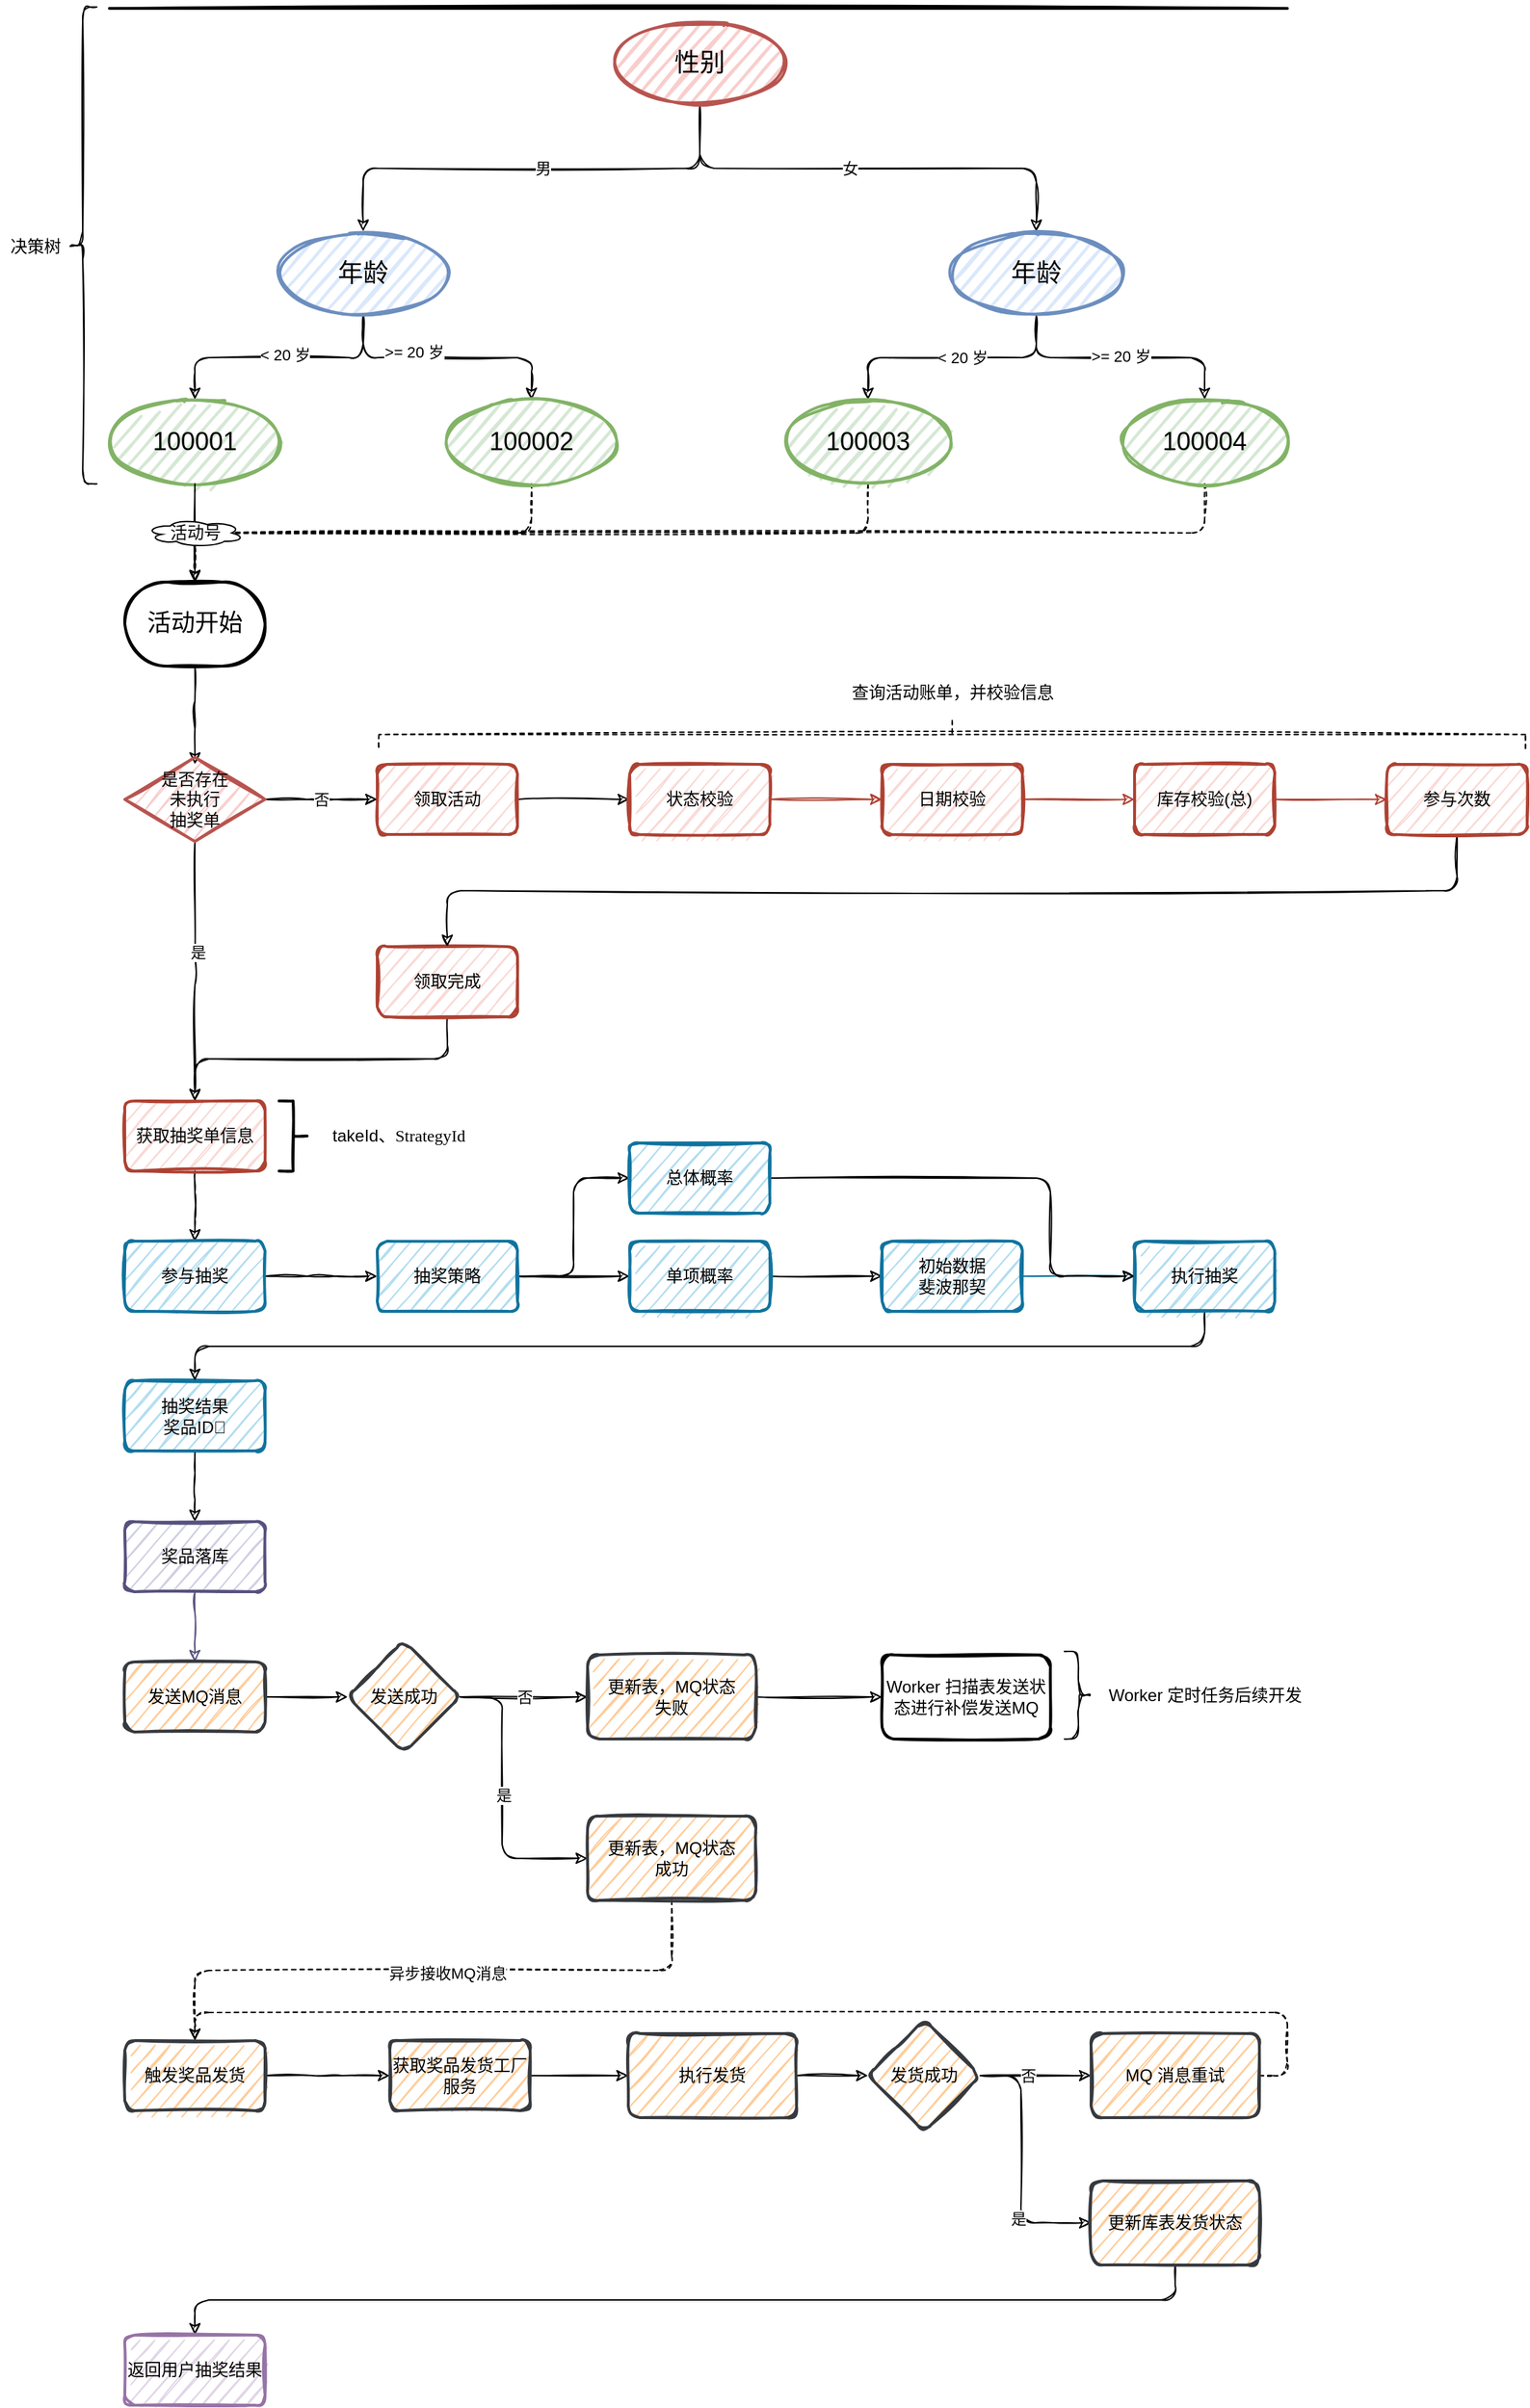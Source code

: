 <mxfile version="15.4.0" type="device"><diagram id="vXGlkZkOUuBDMCx0TaZ9" name="主流程"><mxGraphModel dx="2013" dy="1763" grid="1" gridSize="10" guides="1" tooltips="1" connect="1" arrows="1" fold="1" page="1" pageScale="1" pageWidth="827" pageHeight="1169" math="0" shadow="0"><root><mxCell id="0"/><mxCell id="1" parent="0"/><mxCell id="6XH0-8EDcf9ullUSbxHj-54" style="edgeStyle=elbowEdgeStyle;sketch=1;orthogonalLoop=1;jettySize=auto;elbow=vertical;html=1;exitX=0.5;exitY=1;exitDx=0;exitDy=0;exitPerimeter=0;" parent="1" source="6XH0-8EDcf9ullUSbxHj-1" edge="1"><mxGeometry relative="1" as="geometry"><mxPoint x="131" y="120" as="targetPoint"/></mxGeometry></mxCell><mxCell id="6XH0-8EDcf9ullUSbxHj-1" value="&lt;font style=&quot;font-size: 17px&quot;&gt;活动开始&lt;/font&gt;" style="strokeWidth=2;html=1;shape=mxgraph.flowchart.terminator;whiteSpace=wrap;sketch=1;rounded=1;" parent="1" vertex="1"><mxGeometry x="81" y="-10" width="100" height="60" as="geometry"/></mxCell><mxCell id="6XH0-8EDcf9ullUSbxHj-8" value="" style="edgeStyle=none;sketch=1;orthogonalLoop=1;jettySize=auto;html=1;" parent="1" source="6XH0-8EDcf9ullUSbxHj-4" target="6XH0-8EDcf9ullUSbxHj-7" edge="1"><mxGeometry relative="1" as="geometry"/></mxCell><mxCell id="6XH0-8EDcf9ullUSbxHj-4" value="领取活动" style="whiteSpace=wrap;html=1;absoluteArcSize=1;arcSize=14;strokeWidth=2;sketch=1;fillColor=#fad9d5;strokeColor=#ae4132;rounded=1;" parent="1" vertex="1"><mxGeometry x="261" y="120" width="100" height="50" as="geometry"/></mxCell><mxCell id="6XH0-8EDcf9ullUSbxHj-49" value="" style="edgeStyle=elbowEdgeStyle;sketch=1;orthogonalLoop=1;jettySize=auto;elbow=vertical;html=1;" parent="1" source="6XH0-8EDcf9ullUSbxHj-15" target="6XH0-8EDcf9ullUSbxHj-48" edge="1"><mxGeometry relative="1" as="geometry"/></mxCell><mxCell id="6XH0-8EDcf9ullUSbxHj-15" value="领取完成" style="whiteSpace=wrap;html=1;absoluteArcSize=1;arcSize=14;strokeWidth=2;sketch=1;fillColor=#fad9d5;strokeColor=#ae4132;rounded=1;" parent="1" vertex="1"><mxGeometry x="261" y="250" width="100" height="50" as="geometry"/></mxCell><mxCell id="6XH0-8EDcf9ullUSbxHj-50" style="edgeStyle=elbowEdgeStyle;sketch=1;orthogonalLoop=1;jettySize=auto;elbow=vertical;html=1;exitX=0.5;exitY=1;exitDx=0;exitDy=0;entryX=0.5;entryY=0;entryDx=0;entryDy=0;" parent="1" source="6XH0-8EDcf9ullUSbxHj-48" target="6XH0-8EDcf9ullUSbxHj-19" edge="1"><mxGeometry relative="1" as="geometry"/></mxCell><mxCell id="6XH0-8EDcf9ullUSbxHj-48" value="获取抽奖单信息" style="whiteSpace=wrap;html=1;absoluteArcSize=1;arcSize=14;strokeWidth=2;sketch=1;fillColor=#fad9d5;strokeColor=#ae4132;rounded=1;" parent="1" vertex="1"><mxGeometry x="81" y="360" width="100" height="50" as="geometry"/></mxCell><mxCell id="6XH0-8EDcf9ullUSbxHj-23" value="" style="edgeStyle=elbowEdgeStyle;sketch=1;orthogonalLoop=1;jettySize=auto;elbow=vertical;html=1;fillColor=#b1ddf0;" parent="1" source="6XH0-8EDcf9ullUSbxHj-19" target="6XH0-8EDcf9ullUSbxHj-22" edge="1"><mxGeometry relative="1" as="geometry"/></mxCell><mxCell id="6XH0-8EDcf9ullUSbxHj-19" value="参与抽奖" style="whiteSpace=wrap;html=1;absoluteArcSize=1;arcSize=14;strokeWidth=2;sketch=1;fillColor=#b1ddf0;strokeColor=#10739e;rounded=1;" parent="1" vertex="1"><mxGeometry x="81" y="460" width="100" height="50" as="geometry"/></mxCell><mxCell id="6XH0-8EDcf9ullUSbxHj-41" value="" style="edgeStyle=elbowEdgeStyle;sketch=1;orthogonalLoop=1;jettySize=auto;elbow=vertical;html=1;" parent="1" source="6XH0-8EDcf9ullUSbxHj-37" target="6XH0-8EDcf9ullUSbxHj-40" edge="1"><mxGeometry relative="1" as="geometry"/></mxCell><mxCell id="6XH0-8EDcf9ullUSbxHj-37" value="抽奖结果&lt;br&gt;奖品ID🏅" style="whiteSpace=wrap;html=1;absoluteArcSize=1;arcSize=14;strokeWidth=2;sketch=1;fillColor=#b1ddf0;strokeColor=#10739e;rounded=1;" parent="1" vertex="1"><mxGeometry x="81" y="559.5" width="100" height="50" as="geometry"/></mxCell><mxCell id="6XH0-8EDcf9ullUSbxHj-43" value="" style="edgeStyle=elbowEdgeStyle;sketch=1;orthogonalLoop=1;jettySize=auto;elbow=vertical;html=1;fillColor=#d0cee2;strokeColor=#56517e;" parent="1" source="6XH0-8EDcf9ullUSbxHj-40" target="6XH0-8EDcf9ullUSbxHj-42" edge="1"><mxGeometry relative="1" as="geometry"/></mxCell><mxCell id="6XH0-8EDcf9ullUSbxHj-40" value="奖品落库" style="whiteSpace=wrap;html=1;absoluteArcSize=1;arcSize=14;strokeWidth=2;sketch=1;fillColor=#d0cee2;strokeColor=#56517e;rounded=1;" parent="1" vertex="1"><mxGeometry x="81" y="660" width="100" height="50" as="geometry"/></mxCell><mxCell id="6XH0-8EDcf9ullUSbxHj-45" value="" style="edgeStyle=elbowEdgeStyle;sketch=1;orthogonalLoop=1;jettySize=auto;elbow=vertical;html=1;dashed=1;" parent="1" source="-R9svivSNMf1CffQlSae-5" target="6XH0-8EDcf9ullUSbxHj-44" edge="1"><mxGeometry relative="1" as="geometry"/></mxCell><mxCell id="-R9svivSNMf1CffQlSae-14" value="异步接收MQ消息" style="edgeLabel;html=1;align=center;verticalAlign=middle;resizable=0;points=[];rounded=1;" vertex="1" connectable="0" parent="6XH0-8EDcf9ullUSbxHj-45"><mxGeometry x="-0.509" y="2" relative="1" as="geometry"><mxPoint x="-102" as="offset"/></mxGeometry></mxCell><mxCell id="-R9svivSNMf1CffQlSae-4" value="" style="edgeStyle=orthogonalEdgeStyle;orthogonalLoop=1;jettySize=auto;html=1;sketch=1;" edge="1" parent="1" source="6XH0-8EDcf9ullUSbxHj-42" target="-R9svivSNMf1CffQlSae-3"><mxGeometry relative="1" as="geometry"/></mxCell><mxCell id="6XH0-8EDcf9ullUSbxHj-42" value="发送MQ消息" style="whiteSpace=wrap;html=1;absoluteArcSize=1;arcSize=14;strokeWidth=2;sketch=1;fillColor=#ffcc99;strokeColor=#36393d;rounded=1;" parent="1" vertex="1"><mxGeometry x="81" y="760" width="100" height="50" as="geometry"/></mxCell><mxCell id="6XH0-8EDcf9ullUSbxHj-47" value="" style="edgeStyle=elbowEdgeStyle;sketch=1;orthogonalLoop=1;jettySize=auto;elbow=vertical;html=1;fillColor=#d5e8d4;" parent="1" source="6XH0-8EDcf9ullUSbxHj-44" target="6XH0-8EDcf9ullUSbxHj-46" edge="1"><mxGeometry relative="1" as="geometry"/></mxCell><mxCell id="6XH0-8EDcf9ullUSbxHj-44" value="触发奖品发货" style="whiteSpace=wrap;html=1;absoluteArcSize=1;arcSize=14;strokeWidth=2;sketch=1;fillColor=#ffcc99;strokeColor=#36393d;rounded=1;" parent="1" vertex="1"><mxGeometry x="81" y="1030" width="100" height="50" as="geometry"/></mxCell><mxCell id="-R9svivSNMf1CffQlSae-16" value="" style="edgeStyle=orthogonalEdgeStyle;sketch=1;orthogonalLoop=1;jettySize=auto;html=1;" edge="1" parent="1" source="6XH0-8EDcf9ullUSbxHj-46" target="-R9svivSNMf1CffQlSae-15"><mxGeometry relative="1" as="geometry"/></mxCell><mxCell id="6XH0-8EDcf9ullUSbxHj-46" value="获取奖品发货工厂服务" style="whiteSpace=wrap;html=1;absoluteArcSize=1;arcSize=14;strokeWidth=2;sketch=1;fillColor=#ffcc99;strokeColor=#36393d;rounded=1;" parent="1" vertex="1"><mxGeometry x="270" y="1030" width="100" height="50" as="geometry"/></mxCell><mxCell id="6XH0-8EDcf9ullUSbxHj-28" style="edgeStyle=orthogonalEdgeStyle;sketch=1;orthogonalLoop=1;jettySize=auto;html=1;exitX=1;exitY=0.5;exitDx=0;exitDy=0;entryX=0;entryY=0.5;entryDx=0;entryDy=0;" parent="1" source="6XH0-8EDcf9ullUSbxHj-22" target="6XH0-8EDcf9ullUSbxHj-24" edge="1"><mxGeometry relative="1" as="geometry"/></mxCell><mxCell id="6XH0-8EDcf9ullUSbxHj-29" style="edgeStyle=none;sketch=1;orthogonalLoop=1;jettySize=auto;html=1;exitX=1;exitY=0.5;exitDx=0;exitDy=0;fillColor=#b1ddf0;" parent="1" source="6XH0-8EDcf9ullUSbxHj-22" target="6XH0-8EDcf9ullUSbxHj-26" edge="1"><mxGeometry relative="1" as="geometry"/></mxCell><mxCell id="6XH0-8EDcf9ullUSbxHj-22" value="抽奖策略" style="whiteSpace=wrap;html=1;absoluteArcSize=1;arcSize=14;strokeWidth=2;sketch=1;fillColor=#b1ddf0;strokeColor=#10739e;rounded=1;" parent="1" vertex="1"><mxGeometry x="261" y="460" width="100" height="50" as="geometry"/></mxCell><mxCell id="6XH0-8EDcf9ullUSbxHj-31" value="" style="edgeStyle=none;sketch=1;orthogonalLoop=1;jettySize=auto;html=1;fillColor=#b1ddf0;" parent="1" source="6XH0-8EDcf9ullUSbxHj-26" target="6XH0-8EDcf9ullUSbxHj-30" edge="1"><mxGeometry relative="1" as="geometry"/></mxCell><mxCell id="6XH0-8EDcf9ullUSbxHj-26" value="单项概率" style="whiteSpace=wrap;html=1;absoluteArcSize=1;arcSize=14;strokeWidth=2;sketch=1;fillColor=#b1ddf0;strokeColor=#10739e;rounded=1;" parent="1" vertex="1"><mxGeometry x="441" y="460" width="100" height="50" as="geometry"/></mxCell><mxCell id="6XH0-8EDcf9ullUSbxHj-35" value="" style="edgeStyle=orthogonalEdgeStyle;sketch=1;orthogonalLoop=1;jettySize=auto;html=1;fillColor=#b1ddf0;strokeColor=#10739e;" parent="1" source="6XH0-8EDcf9ullUSbxHj-30" target="6XH0-8EDcf9ullUSbxHj-34" edge="1"><mxGeometry relative="1" as="geometry"/></mxCell><mxCell id="6XH0-8EDcf9ullUSbxHj-30" value="初始数据&lt;br&gt;斐波那契" style="whiteSpace=wrap;html=1;absoluteArcSize=1;arcSize=14;strokeWidth=2;sketch=1;fillColor=#b1ddf0;strokeColor=#10739e;rounded=1;" parent="1" vertex="1"><mxGeometry x="621" y="460" width="100" height="50" as="geometry"/></mxCell><mxCell id="6XH0-8EDcf9ullUSbxHj-39" style="edgeStyle=elbowEdgeStyle;sketch=1;orthogonalLoop=1;jettySize=auto;elbow=vertical;html=1;exitX=0.5;exitY=1;exitDx=0;exitDy=0;entryX=0.5;entryY=0;entryDx=0;entryDy=0;" parent="1" source="6XH0-8EDcf9ullUSbxHj-34" target="6XH0-8EDcf9ullUSbxHj-37" edge="1"><mxGeometry relative="1" as="geometry"/></mxCell><mxCell id="6XH0-8EDcf9ullUSbxHj-34" value="执行抽奖" style="whiteSpace=wrap;html=1;absoluteArcSize=1;arcSize=14;strokeWidth=2;sketch=1;fillColor=#b1ddf0;strokeColor=#10739e;rounded=1;" parent="1" vertex="1"><mxGeometry x="801" y="460" width="100" height="50" as="geometry"/></mxCell><mxCell id="6XH0-8EDcf9ullUSbxHj-33" style="edgeStyle=orthogonalEdgeStyle;sketch=1;orthogonalLoop=1;jettySize=auto;html=1;exitX=1;exitY=0.5;exitDx=0;exitDy=0;entryX=0;entryY=0.5;entryDx=0;entryDy=0;" parent="1" source="6XH0-8EDcf9ullUSbxHj-24" target="6XH0-8EDcf9ullUSbxHj-34" edge="1"><mxGeometry relative="1" as="geometry"><Array as="points"><mxPoint x="741" y="415"/><mxPoint x="741" y="485"/></Array></mxGeometry></mxCell><mxCell id="6XH0-8EDcf9ullUSbxHj-24" value="总体概率" style="whiteSpace=wrap;html=1;absoluteArcSize=1;arcSize=14;strokeWidth=2;sketch=1;fillColor=#b1ddf0;strokeColor=#10739e;rounded=1;" parent="1" vertex="1"><mxGeometry x="441" y="390" width="100" height="50" as="geometry"/></mxCell><mxCell id="6XH0-8EDcf9ullUSbxHj-10" value="" style="edgeStyle=none;sketch=1;orthogonalLoop=1;jettySize=auto;html=1;fillColor=#fad9d5;strokeColor=#ae4132;" parent="1" source="6XH0-8EDcf9ullUSbxHj-7" target="6XH0-8EDcf9ullUSbxHj-9" edge="1"><mxGeometry relative="1" as="geometry"/></mxCell><mxCell id="6XH0-8EDcf9ullUSbxHj-7" value="状态校验" style="whiteSpace=wrap;html=1;absoluteArcSize=1;arcSize=14;strokeWidth=2;sketch=1;fillColor=#fad9d5;strokeColor=#ae4132;rounded=1;" parent="1" vertex="1"><mxGeometry x="441" y="120" width="100" height="50" as="geometry"/></mxCell><mxCell id="6XH0-8EDcf9ullUSbxHj-12" value="" style="edgeStyle=none;sketch=1;orthogonalLoop=1;jettySize=auto;html=1;fillColor=#fad9d5;strokeColor=#ae4132;" parent="1" source="6XH0-8EDcf9ullUSbxHj-9" target="6XH0-8EDcf9ullUSbxHj-11" edge="1"><mxGeometry relative="1" as="geometry"/></mxCell><mxCell id="6XH0-8EDcf9ullUSbxHj-9" value="日期校验" style="whiteSpace=wrap;html=1;absoluteArcSize=1;arcSize=14;strokeWidth=2;sketch=1;fillColor=#fad9d5;strokeColor=#ae4132;rounded=1;" parent="1" vertex="1"><mxGeometry x="621" y="120" width="100" height="50" as="geometry"/></mxCell><mxCell id="6XH0-8EDcf9ullUSbxHj-14" value="" style="edgeStyle=none;sketch=1;orthogonalLoop=1;jettySize=auto;html=1;fillColor=#fad9d5;strokeColor=#ae4132;" parent="1" source="6XH0-8EDcf9ullUSbxHj-11" target="6XH0-8EDcf9ullUSbxHj-13" edge="1"><mxGeometry relative="1" as="geometry"/></mxCell><mxCell id="6XH0-8EDcf9ullUSbxHj-11" value="库存校验(总)" style="whiteSpace=wrap;html=1;absoluteArcSize=1;arcSize=14;strokeWidth=2;sketch=1;fillColor=#fad9d5;strokeColor=#ae4132;rounded=1;" parent="1" vertex="1"><mxGeometry x="801" y="120" width="100" height="50" as="geometry"/></mxCell><mxCell id="6XH0-8EDcf9ullUSbxHj-18" style="edgeStyle=elbowEdgeStyle;sketch=1;orthogonalLoop=1;jettySize=auto;elbow=vertical;html=1;exitX=0.5;exitY=1;exitDx=0;exitDy=0;" parent="1" source="6XH0-8EDcf9ullUSbxHj-13" target="6XH0-8EDcf9ullUSbxHj-15" edge="1"><mxGeometry relative="1" as="geometry"/></mxCell><mxCell id="6XH0-8EDcf9ullUSbxHj-13" value="参与次数" style="whiteSpace=wrap;html=1;absoluteArcSize=1;arcSize=14;strokeWidth=2;sketch=1;fillColor=#fad9d5;strokeColor=#ae4132;rounded=1;" parent="1" vertex="1"><mxGeometry x="981" y="120" width="100" height="50" as="geometry"/></mxCell><mxCell id="6XH0-8EDcf9ullUSbxHj-51" value="" style="strokeWidth=2;html=1;shape=mxgraph.flowchart.annotation_2;align=left;labelPosition=right;pointerEvents=1;sketch=1;gradientColor=none;rotation=-180;rounded=1;" parent="1" vertex="1"><mxGeometry x="191" y="360" width="20" height="50" as="geometry"/></mxCell><mxCell id="6XH0-8EDcf9ullUSbxHj-52" value="&lt;span&gt;takeId、&lt;/span&gt;&lt;span style=&quot;font-size: 9pt ; background-color: rgb(255 , 255 , 255) ; font-family: &amp;#34;menlo&amp;#34;&quot;&gt;StrategyId&lt;/span&gt;" style="text;html=1;align=center;verticalAlign=middle;resizable=0;points=[];autosize=1;rounded=1;" parent="1" vertex="1"><mxGeometry x="211" y="375" width="130" height="20" as="geometry"/></mxCell><mxCell id="6XH0-8EDcf9ullUSbxHj-56" value="否" style="edgeStyle=elbowEdgeStyle;sketch=1;orthogonalLoop=1;jettySize=auto;elbow=horizontal;html=1;exitX=1;exitY=0.5;exitDx=0;exitDy=0;exitPerimeter=0;entryX=0;entryY=0.5;entryDx=0;entryDy=0;" parent="1" source="6XH0-8EDcf9ullUSbxHj-55" target="6XH0-8EDcf9ullUSbxHj-4" edge="1"><mxGeometry relative="1" as="geometry"><mxPoint x="181" y="190" as="targetPoint"/></mxGeometry></mxCell><mxCell id="6XH0-8EDcf9ullUSbxHj-57" style="edgeStyle=elbowEdgeStyle;sketch=1;orthogonalLoop=1;jettySize=auto;elbow=vertical;html=1;exitX=0.5;exitY=1;exitDx=0;exitDy=0;exitPerimeter=0;entryX=0.5;entryY=0;entryDx=0;entryDy=0;" parent="1" source="6XH0-8EDcf9ullUSbxHj-55" target="6XH0-8EDcf9ullUSbxHj-48" edge="1"><mxGeometry relative="1" as="geometry"/></mxCell><mxCell id="6XH0-8EDcf9ullUSbxHj-58" value="是" style="edgeLabel;html=1;align=center;verticalAlign=middle;resizable=0;points=[];rounded=1;" parent="6XH0-8EDcf9ullUSbxHj-57" vertex="1" connectable="0"><mxGeometry x="0.005" y="14" relative="1" as="geometry"><mxPoint x="-12" y="-14" as="offset"/></mxGeometry></mxCell><mxCell id="6XH0-8EDcf9ullUSbxHj-55" value="是否存在&lt;br&gt;未执行&lt;br&gt;抽奖单" style="strokeWidth=2;html=1;shape=mxgraph.flowchart.decision;whiteSpace=wrap;sketch=1;fillColor=#f8cecc;strokeColor=#b85450;rounded=1;" parent="1" vertex="1"><mxGeometry x="81" y="115" width="100" height="60" as="geometry"/></mxCell><mxCell id="6XH0-8EDcf9ullUSbxHj-59" value="" style="strokeWidth=1;html=1;shape=mxgraph.flowchart.annotation_2;align=left;labelPosition=right;pointerEvents=1;sketch=1;gradientColor=none;rotation=90;dashed=1;rounded=1;" parent="1" vertex="1"><mxGeometry x="661" y="-310" width="20" height="817.5" as="geometry"/></mxCell><mxCell id="6XH0-8EDcf9ullUSbxHj-60" value="查询活动账单，并校验信息" style="text;html=1;align=center;verticalAlign=middle;resizable=0;points=[];autosize=1;rounded=1;" parent="1" vertex="1"><mxGeometry x="591" y="59" width="160" height="20" as="geometry"/></mxCell><mxCell id="PpdrGsxcxqGXUW3jAKNM-9" style="edgeStyle=orthogonalEdgeStyle;sketch=1;orthogonalLoop=1;jettySize=auto;html=1;exitX=0.5;exitY=1;exitDx=0;exitDy=0;entryX=0.5;entryY=0;entryDx=0;entryDy=0;" parent="1" source="PpdrGsxcxqGXUW3jAKNM-1" target="PpdrGsxcxqGXUW3jAKNM-2" edge="1"><mxGeometry relative="1" as="geometry"/></mxCell><mxCell id="PpdrGsxcxqGXUW3jAKNM-11" value="男" style="edgeLabel;html=1;align=center;verticalAlign=middle;resizable=0;points=[];rounded=1;" parent="PpdrGsxcxqGXUW3jAKNM-9" vertex="1" connectable="0"><mxGeometry x="-0.05" relative="1" as="geometry"><mxPoint as="offset"/></mxGeometry></mxCell><mxCell id="PpdrGsxcxqGXUW3jAKNM-10" style="edgeStyle=orthogonalEdgeStyle;sketch=1;orthogonalLoop=1;jettySize=auto;html=1;exitX=0.5;exitY=1;exitDx=0;exitDy=0;" parent="1" source="PpdrGsxcxqGXUW3jAKNM-1" target="PpdrGsxcxqGXUW3jAKNM-3" edge="1"><mxGeometry relative="1" as="geometry"/></mxCell><mxCell id="PpdrGsxcxqGXUW3jAKNM-12" value="女" style="edgeLabel;html=1;align=center;verticalAlign=middle;resizable=0;points=[];rounded=1;" parent="PpdrGsxcxqGXUW3jAKNM-10" vertex="1" connectable="0"><mxGeometry x="-0.082" relative="1" as="geometry"><mxPoint as="offset"/></mxGeometry></mxCell><mxCell id="PpdrGsxcxqGXUW3jAKNM-1" value="&lt;font style=&quot;font-size: 18px&quot;&gt;性别&lt;/font&gt;" style="ellipse;whiteSpace=wrap;html=1;strokeWidth=2;fillWeight=2;hachureGap=8;fillColor=#f8cecc;fillStyle=dots;sketch=1;strokeColor=#b85450;rounded=1;" parent="1" vertex="1"><mxGeometry x="431" y="-410" width="120" height="60" as="geometry"/></mxCell><mxCell id="PpdrGsxcxqGXUW3jAKNM-13" style="edgeStyle=orthogonalEdgeStyle;sketch=1;orthogonalLoop=1;jettySize=auto;html=1;exitX=0.5;exitY=1;exitDx=0;exitDy=0;" parent="1" source="PpdrGsxcxqGXUW3jAKNM-2" target="PpdrGsxcxqGXUW3jAKNM-6" edge="1"><mxGeometry relative="1" as="geometry"/></mxCell><mxCell id="PpdrGsxcxqGXUW3jAKNM-15" value="&amp;lt; 20 岁" style="edgeLabel;html=1;align=center;verticalAlign=middle;resizable=0;points=[];rounded=1;" parent="PpdrGsxcxqGXUW3jAKNM-13" vertex="1" connectable="0"><mxGeometry x="-0.044" y="-2" relative="1" as="geometry"><mxPoint as="offset"/></mxGeometry></mxCell><mxCell id="PpdrGsxcxqGXUW3jAKNM-14" style="edgeStyle=orthogonalEdgeStyle;sketch=1;orthogonalLoop=1;jettySize=auto;html=1;exitX=0.5;exitY=1;exitDx=0;exitDy=0;entryX=0.5;entryY=0;entryDx=0;entryDy=0;" parent="1" source="PpdrGsxcxqGXUW3jAKNM-2" target="PpdrGsxcxqGXUW3jAKNM-7" edge="1"><mxGeometry relative="1" as="geometry"/></mxCell><mxCell id="PpdrGsxcxqGXUW3jAKNM-16" value="&amp;gt;= 20 岁" style="edgeLabel;html=1;align=center;verticalAlign=middle;resizable=0;points=[];rounded=1;" parent="PpdrGsxcxqGXUW3jAKNM-14" vertex="1" connectable="0"><mxGeometry x="-0.267" y="4" relative="1" as="geometry"><mxPoint as="offset"/></mxGeometry></mxCell><mxCell id="PpdrGsxcxqGXUW3jAKNM-2" value="&lt;font style=&quot;font-size: 18px&quot;&gt;年龄&lt;/font&gt;" style="ellipse;whiteSpace=wrap;html=1;strokeWidth=2;fillWeight=2;hachureGap=8;fillColor=#dae8fc;fillStyle=dots;sketch=1;strokeColor=#6c8ebf;rounded=1;" parent="1" vertex="1"><mxGeometry x="191" y="-260" width="120" height="60" as="geometry"/></mxCell><mxCell id="PpdrGsxcxqGXUW3jAKNM-19" style="edgeStyle=orthogonalEdgeStyle;sketch=1;orthogonalLoop=1;jettySize=auto;html=1;exitX=0.5;exitY=1;exitDx=0;exitDy=0;entryX=0.5;entryY=0;entryDx=0;entryDy=0;" parent="1" source="PpdrGsxcxqGXUW3jAKNM-3" target="PpdrGsxcxqGXUW3jAKNM-17" edge="1"><mxGeometry relative="1" as="geometry"/></mxCell><mxCell id="PpdrGsxcxqGXUW3jAKNM-21" value="&amp;lt; 20 岁" style="edgeLabel;html=1;align=center;verticalAlign=middle;resizable=0;points=[];rounded=1;" parent="PpdrGsxcxqGXUW3jAKNM-19" vertex="1" connectable="0"><mxGeometry x="-0.078" relative="1" as="geometry"><mxPoint as="offset"/></mxGeometry></mxCell><mxCell id="PpdrGsxcxqGXUW3jAKNM-20" style="edgeStyle=orthogonalEdgeStyle;sketch=1;orthogonalLoop=1;jettySize=auto;html=1;exitX=0.5;exitY=1;exitDx=0;exitDy=0;" parent="1" source="PpdrGsxcxqGXUW3jAKNM-3" target="PpdrGsxcxqGXUW3jAKNM-18" edge="1"><mxGeometry relative="1" as="geometry"/></mxCell><mxCell id="PpdrGsxcxqGXUW3jAKNM-22" value="&amp;gt;= 20 岁" style="edgeLabel;html=1;align=center;verticalAlign=middle;resizable=0;points=[];rounded=1;" parent="PpdrGsxcxqGXUW3jAKNM-20" vertex="1" connectable="0"><mxGeometry y="1" relative="1" as="geometry"><mxPoint as="offset"/></mxGeometry></mxCell><mxCell id="PpdrGsxcxqGXUW3jAKNM-3" value="&lt;font style=&quot;font-size: 18px&quot;&gt;年龄&lt;/font&gt;" style="ellipse;whiteSpace=wrap;html=1;strokeWidth=2;fillWeight=2;hachureGap=8;fillColor=#dae8fc;fillStyle=dots;sketch=1;strokeColor=#6c8ebf;rounded=1;" parent="1" vertex="1"><mxGeometry x="671" y="-260" width="120" height="60" as="geometry"/></mxCell><mxCell id="PpdrGsxcxqGXUW3jAKNM-6" value="&lt;font style=&quot;font-size: 18px&quot;&gt;100001&lt;/font&gt;" style="ellipse;whiteSpace=wrap;html=1;strokeWidth=2;fillWeight=2;hachureGap=8;fillColor=#d5e8d4;fillStyle=dots;sketch=1;strokeColor=#82b366;rounded=1;" parent="1" vertex="1"><mxGeometry x="71" y="-140" width="120" height="60" as="geometry"/></mxCell><mxCell id="PpdrGsxcxqGXUW3jAKNM-39" style="edgeStyle=orthogonalEdgeStyle;sketch=1;orthogonalLoop=1;jettySize=auto;html=1;exitX=0.5;exitY=1;exitDx=0;exitDy=0;dashed=1;strokeWidth=1;" parent="1" source="PpdrGsxcxqGXUW3jAKNM-7" target="6XH0-8EDcf9ullUSbxHj-1" edge="1"><mxGeometry relative="1" as="geometry"/></mxCell><mxCell id="PpdrGsxcxqGXUW3jAKNM-7" value="&lt;span style=&quot;font-size: 18px&quot;&gt;100002&lt;/span&gt;" style="ellipse;whiteSpace=wrap;html=1;strokeWidth=2;fillWeight=2;hachureGap=8;fillColor=#d5e8d4;fillStyle=dots;sketch=1;strokeColor=#82b366;rounded=1;" parent="1" vertex="1"><mxGeometry x="311" y="-140" width="120" height="60" as="geometry"/></mxCell><mxCell id="PpdrGsxcxqGXUW3jAKNM-40" style="edgeStyle=orthogonalEdgeStyle;sketch=1;orthogonalLoop=1;jettySize=auto;html=1;exitX=0.5;exitY=1;exitDx=0;exitDy=0;dashed=1;strokeWidth=1;" parent="1" source="PpdrGsxcxqGXUW3jAKNM-17" target="6XH0-8EDcf9ullUSbxHj-1" edge="1"><mxGeometry relative="1" as="geometry"/></mxCell><mxCell id="PpdrGsxcxqGXUW3jAKNM-17" value="&lt;span style=&quot;font-size: 18px&quot;&gt;100003&lt;/span&gt;" style="ellipse;whiteSpace=wrap;html=1;strokeWidth=2;fillWeight=2;hachureGap=8;fillColor=#d5e8d4;fillStyle=dots;sketch=1;strokeColor=#82b366;rounded=1;" parent="1" vertex="1"><mxGeometry x="551" y="-140" width="120" height="60" as="geometry"/></mxCell><mxCell id="PpdrGsxcxqGXUW3jAKNM-41" style="edgeStyle=orthogonalEdgeStyle;sketch=1;orthogonalLoop=1;jettySize=auto;html=1;exitX=0.5;exitY=1;exitDx=0;exitDy=0;entryX=0.5;entryY=0;entryDx=0;entryDy=0;entryPerimeter=0;dashed=1;strokeWidth=1;" parent="1" source="PpdrGsxcxqGXUW3jAKNM-18" target="6XH0-8EDcf9ullUSbxHj-1" edge="1"><mxGeometry relative="1" as="geometry"/></mxCell><mxCell id="PpdrGsxcxqGXUW3jAKNM-18" value="&lt;span style=&quot;font-size: 18px&quot;&gt;100004&lt;/span&gt;" style="ellipse;whiteSpace=wrap;html=1;strokeWidth=2;fillWeight=2;hachureGap=8;fillColor=#d5e8d4;fillStyle=dots;sketch=1;strokeColor=#82b366;rounded=1;" parent="1" vertex="1"><mxGeometry x="791" y="-140" width="120" height="60" as="geometry"/></mxCell><mxCell id="PpdrGsxcxqGXUW3jAKNM-32" value="" style="endArrow=classic;html=1;exitX=0.5;exitY=1;exitDx=0;exitDy=0;entryX=0.5;entryY=0;entryDx=0;entryDy=0;entryPerimeter=0;sketch=1;" parent="1" source="PpdrGsxcxqGXUW3jAKNM-6" target="6XH0-8EDcf9ullUSbxHj-1" edge="1"><mxGeometry relative="1" as="geometry"><mxPoint x="361" y="-40" as="sourcePoint"/><mxPoint x="291" y="-20" as="targetPoint"/></mxGeometry></mxCell><mxCell id="PpdrGsxcxqGXUW3jAKNM-33" value="活动号" style="shape=cloud;html=1;outlineConnect=0;rounded=1;" parent="PpdrGsxcxqGXUW3jAKNM-32" vertex="1"><mxGeometry width="70" height="20" relative="1" as="geometry"><mxPoint x="-35" y="-10" as="offset"/></mxGeometry></mxCell><mxCell id="PpdrGsxcxqGXUW3jAKNM-34" value="" style="shape=curlyBracket;whiteSpace=wrap;html=1;sketch=1;rounded=1;" parent="1" vertex="1"><mxGeometry x="41" y="-420" width="20" height="340" as="geometry"/></mxCell><mxCell id="PpdrGsxcxqGXUW3jAKNM-37" value="决策树" style="text;html=1;align=center;verticalAlign=middle;resizable=0;points=[];autosize=1;rounded=1;" parent="1" vertex="1"><mxGeometry x="-8" y="-259" width="50" height="20" as="geometry"/></mxCell><mxCell id="PpdrGsxcxqGXUW3jAKNM-38" value="" style="line;strokeWidth=2;html=1;sketch=1;rounded=1;" parent="1" vertex="1"><mxGeometry x="70" y="-424" width="840" height="10" as="geometry"/></mxCell><mxCell id="-R9svivSNMf1CffQlSae-6" value="" style="edgeStyle=orthogonalEdgeStyle;orthogonalLoop=1;jettySize=auto;html=1;sketch=1;entryX=0;entryY=0.5;entryDx=0;entryDy=0;" edge="1" parent="1" source="-R9svivSNMf1CffQlSae-3" target="-R9svivSNMf1CffQlSae-5"><mxGeometry relative="1" as="geometry"><Array as="points"><mxPoint x="350" y="785"/><mxPoint x="350" y="900"/></Array></mxGeometry></mxCell><mxCell id="-R9svivSNMf1CffQlSae-7" value="是" style="edgeLabel;html=1;align=center;verticalAlign=middle;resizable=0;points=[];rounded=1;" vertex="1" connectable="0" parent="-R9svivSNMf1CffQlSae-6"><mxGeometry x="-0.033" y="1" relative="1" as="geometry"><mxPoint as="offset"/></mxGeometry></mxCell><mxCell id="-R9svivSNMf1CffQlSae-13" value="否" style="edgeStyle=orthogonalEdgeStyle;sketch=1;orthogonalLoop=1;jettySize=auto;html=1;exitX=1;exitY=0.5;exitDx=0;exitDy=0;entryX=0;entryY=0.5;entryDx=0;entryDy=0;" edge="1" parent="1" source="-R9svivSNMf1CffQlSae-3" target="-R9svivSNMf1CffQlSae-8"><mxGeometry relative="1" as="geometry"/></mxCell><mxCell id="-R9svivSNMf1CffQlSae-3" value="发送成功" style="rhombus;whiteSpace=wrap;html=1;strokeColor=#36393d;strokeWidth=2;fillColor=#ffcc99;arcSize=14;sketch=1;rounded=1;" vertex="1" parent="1"><mxGeometry x="240" y="745" width="80" height="80" as="geometry"/></mxCell><mxCell id="-R9svivSNMf1CffQlSae-5" value="更新表，MQ状态&lt;br&gt;成功" style="whiteSpace=wrap;html=1;strokeColor=#36393d;strokeWidth=2;fillColor=#ffcc99;arcSize=14;sketch=1;rounded=1;" vertex="1" parent="1"><mxGeometry x="411" y="870" width="120" height="60" as="geometry"/></mxCell><mxCell id="-R9svivSNMf1CffQlSae-12" value="" style="edgeStyle=orthogonalEdgeStyle;orthogonalLoop=1;jettySize=auto;html=1;sketch=1;" edge="1" parent="1" source="-R9svivSNMf1CffQlSae-8" target="-R9svivSNMf1CffQlSae-11"><mxGeometry relative="1" as="geometry"/></mxCell><mxCell id="-R9svivSNMf1CffQlSae-8" value="更新表，MQ状态&lt;br&gt;失败" style="whiteSpace=wrap;html=1;strokeColor=#36393d;strokeWidth=2;fillColor=#ffcc99;arcSize=14;sketch=1;rounded=1;" vertex="1" parent="1"><mxGeometry x="411" y="755" width="120" height="60" as="geometry"/></mxCell><mxCell id="-R9svivSNMf1CffQlSae-11" value="Worker 扫描表发送状态进行补偿发送MQ" style="whiteSpace=wrap;html=1;strokeWidth=2;arcSize=14;sketch=1;rounded=1;" vertex="1" parent="1"><mxGeometry x="621" y="755" width="120" height="60" as="geometry"/></mxCell><mxCell id="-R9svivSNMf1CffQlSae-20" value="" style="edgeStyle=orthogonalEdgeStyle;sketch=1;orthogonalLoop=1;jettySize=auto;html=1;" edge="1" parent="1" source="-R9svivSNMf1CffQlSae-15" target="-R9svivSNMf1CffQlSae-19"><mxGeometry relative="1" as="geometry"/></mxCell><mxCell id="-R9svivSNMf1CffQlSae-15" value="执行发货" style="whiteSpace=wrap;html=1;strokeWidth=2;arcSize=14;sketch=1;fillColor=#ffcc99;strokeColor=#36393d;rounded=1;" vertex="1" parent="1"><mxGeometry x="440" y="1025" width="120" height="60" as="geometry"/></mxCell><mxCell id="-R9svivSNMf1CffQlSae-22" value="" style="edgeStyle=orthogonalEdgeStyle;sketch=1;orthogonalLoop=1;jettySize=auto;html=1;entryX=0;entryY=0.5;entryDx=0;entryDy=0;" edge="1" parent="1" source="-R9svivSNMf1CffQlSae-19" target="-R9svivSNMf1CffQlSae-21"><mxGeometry relative="1" as="geometry"><Array as="points"><mxPoint x="720" y="1055"/><mxPoint x="720" y="1160"/></Array></mxGeometry></mxCell><mxCell id="-R9svivSNMf1CffQlSae-25" value="是" style="edgeLabel;html=1;align=center;verticalAlign=middle;resizable=0;points=[];rounded=1;" vertex="1" connectable="0" parent="-R9svivSNMf1CffQlSae-22"><mxGeometry x="0.422" y="-2" relative="1" as="geometry"><mxPoint as="offset"/></mxGeometry></mxCell><mxCell id="-R9svivSNMf1CffQlSae-24" style="edgeStyle=orthogonalEdgeStyle;sketch=1;orthogonalLoop=1;jettySize=auto;html=1;exitX=1;exitY=0.5;exitDx=0;exitDy=0;entryX=0;entryY=0.5;entryDx=0;entryDy=0;" edge="1" parent="1" source="-R9svivSNMf1CffQlSae-19" target="-R9svivSNMf1CffQlSae-23"><mxGeometry relative="1" as="geometry"/></mxCell><mxCell id="-R9svivSNMf1CffQlSae-26" value="否" style="edgeLabel;html=1;align=center;verticalAlign=middle;resizable=0;points=[];rounded=1;" vertex="1" connectable="0" parent="-R9svivSNMf1CffQlSae-24"><mxGeometry x="-0.147" relative="1" as="geometry"><mxPoint as="offset"/></mxGeometry></mxCell><mxCell id="-R9svivSNMf1CffQlSae-19" value="发货成功" style="rhombus;whiteSpace=wrap;html=1;strokeWidth=2;arcSize=14;sketch=1;fillColor=#ffcc99;strokeColor=#36393d;rounded=1;" vertex="1" parent="1"><mxGeometry x="611" y="1015" width="80" height="80" as="geometry"/></mxCell><mxCell id="-R9svivSNMf1CffQlSae-29" style="edgeStyle=orthogonalEdgeStyle;sketch=1;orthogonalLoop=1;jettySize=auto;html=1;exitX=0.5;exitY=1;exitDx=0;exitDy=0;entryX=0.5;entryY=0;entryDx=0;entryDy=0;" edge="1" parent="1" source="-R9svivSNMf1CffQlSae-21" target="-R9svivSNMf1CffQlSae-28"><mxGeometry relative="1" as="geometry"/></mxCell><mxCell id="-R9svivSNMf1CffQlSae-21" value="更新库表发货状态&lt;span style=&quot;color: rgba(0 , 0 , 0 , 0) ; font-family: monospace ; font-size: 0px&quot;&gt;%3CmxGraphModel%3E%3Croot%3E%3CmxCell%20id%3D%220%22%2F%3E%3CmxCell%20id%3D%221%22%20parent%3D%220%22%2F%3E%3CmxCell%20id%3D%222%22%20value%3D%22%E6%9B%B4%E6%96%B0%E8%A1%A8%EF%BC%8CMQ%E7%8A%B6%E6%80%81%26lt%3Bbr%26gt%3B%E6%88%90%E5%8A%9F%22%20style%3D%22whiteSpace%3Dwrap%3Bhtml%3D1%3Brounded%3D1%3BstrokeColor%3D%2336393d%3BstrokeWidth%3D2%3BfillColor%3D%23ffcc99%3BarcSize%3D14%3Bsketch%3D1%3B%22%20vertex%3D%221%22%20parent%3D%221%22%3E%3CmxGeometry%20x%3D%22411%22%20y%3D%22755%22%20width%3D%22120%22%20height%3D%2260%22%20as%3D%22geometry%22%2F%3E%3C%2FmxCell%3E%3C%2Froot%3E%3C%2FmxGraphModel%3E&lt;/span&gt;" style="whiteSpace=wrap;html=1;strokeWidth=2;arcSize=14;sketch=1;fillColor=#ffcc99;strokeColor=#36393d;rounded=1;" vertex="1" parent="1"><mxGeometry x="770" y="1130" width="120" height="60" as="geometry"/></mxCell><mxCell id="-R9svivSNMf1CffQlSae-33" style="edgeStyle=orthogonalEdgeStyle;sketch=1;orthogonalLoop=1;jettySize=auto;html=1;exitX=1;exitY=0.5;exitDx=0;exitDy=0;entryX=0.5;entryY=0;entryDx=0;entryDy=0;dashed=1;" edge="1" parent="1" source="-R9svivSNMf1CffQlSae-23" target="6XH0-8EDcf9ullUSbxHj-44"><mxGeometry relative="1" as="geometry"><Array as="points"><mxPoint x="910" y="1055"/><mxPoint x="910" y="1010"/><mxPoint x="131" y="1010"/></Array></mxGeometry></mxCell><mxCell id="-R9svivSNMf1CffQlSae-23" value="MQ 消息重试" style="whiteSpace=wrap;html=1;strokeWidth=2;arcSize=14;sketch=1;fillColor=#ffcc99;strokeColor=#36393d;rounded=1;" vertex="1" parent="1"><mxGeometry x="770" y="1025" width="120" height="60" as="geometry"/></mxCell><mxCell id="-R9svivSNMf1CffQlSae-28" value="返回用户抽奖结果" style="whiteSpace=wrap;html=1;absoluteArcSize=1;arcSize=14;strokeWidth=2;sketch=1;fillColor=#e1d5e7;strokeColor=#9673a6;rounded=1;" vertex="1" parent="1"><mxGeometry x="81" y="1240" width="100" height="50" as="geometry"/></mxCell><mxCell id="-R9svivSNMf1CffQlSae-31" value="" style="shape=curlyBracket;whiteSpace=wrap;html=1;flipH=1;sketch=1;rounded=1;" vertex="1" parent="1"><mxGeometry x="751" y="752.5" width="20" height="62.5" as="geometry"/></mxCell><mxCell id="-R9svivSNMf1CffQlSae-32" value="Worker 定时任务后续开发" style="text;html=1;align=center;verticalAlign=middle;resizable=0;points=[];autosize=1;strokeColor=none;fillColor=none;rounded=1;" vertex="1" parent="1"><mxGeometry x="776" y="773.75" width="150" height="20" as="geometry"/></mxCell></root></mxGraphModel></diagram></mxfile>